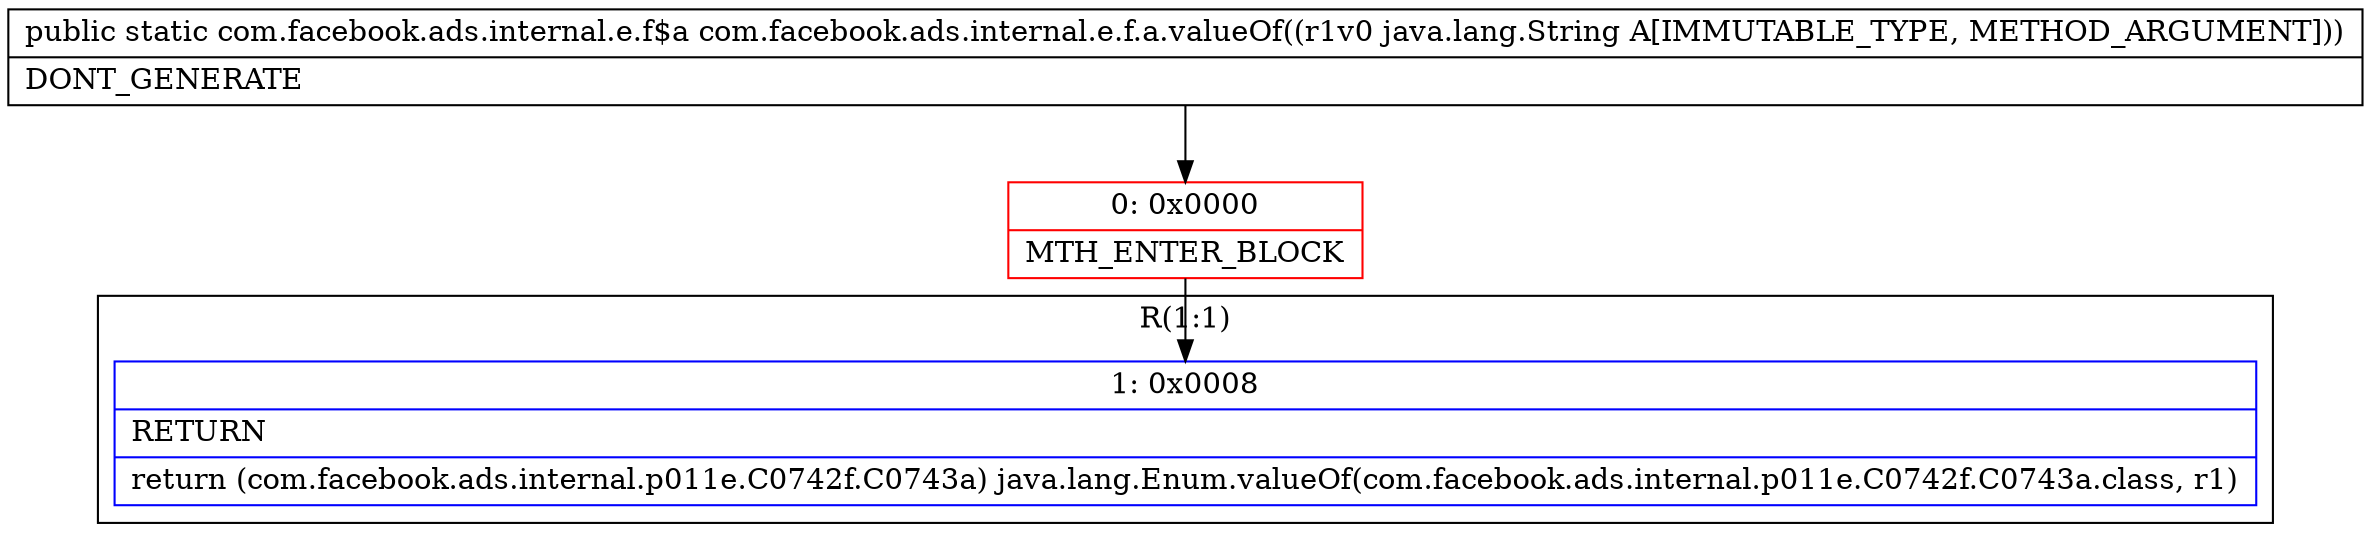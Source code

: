 digraph "CFG forcom.facebook.ads.internal.e.f.a.valueOf(Ljava\/lang\/String;)Lcom\/facebook\/ads\/internal\/e\/f$a;" {
subgraph cluster_Region_640994084 {
label = "R(1:1)";
node [shape=record,color=blue];
Node_1 [shape=record,label="{1\:\ 0x0008|RETURN\l|return (com.facebook.ads.internal.p011e.C0742f.C0743a) java.lang.Enum.valueOf(com.facebook.ads.internal.p011e.C0742f.C0743a.class, r1)\l}"];
}
Node_0 [shape=record,color=red,label="{0\:\ 0x0000|MTH_ENTER_BLOCK\l}"];
MethodNode[shape=record,label="{public static com.facebook.ads.internal.e.f$a com.facebook.ads.internal.e.f.a.valueOf((r1v0 java.lang.String A[IMMUTABLE_TYPE, METHOD_ARGUMENT]))  | DONT_GENERATE\l}"];
MethodNode -> Node_0;
Node_0 -> Node_1;
}

